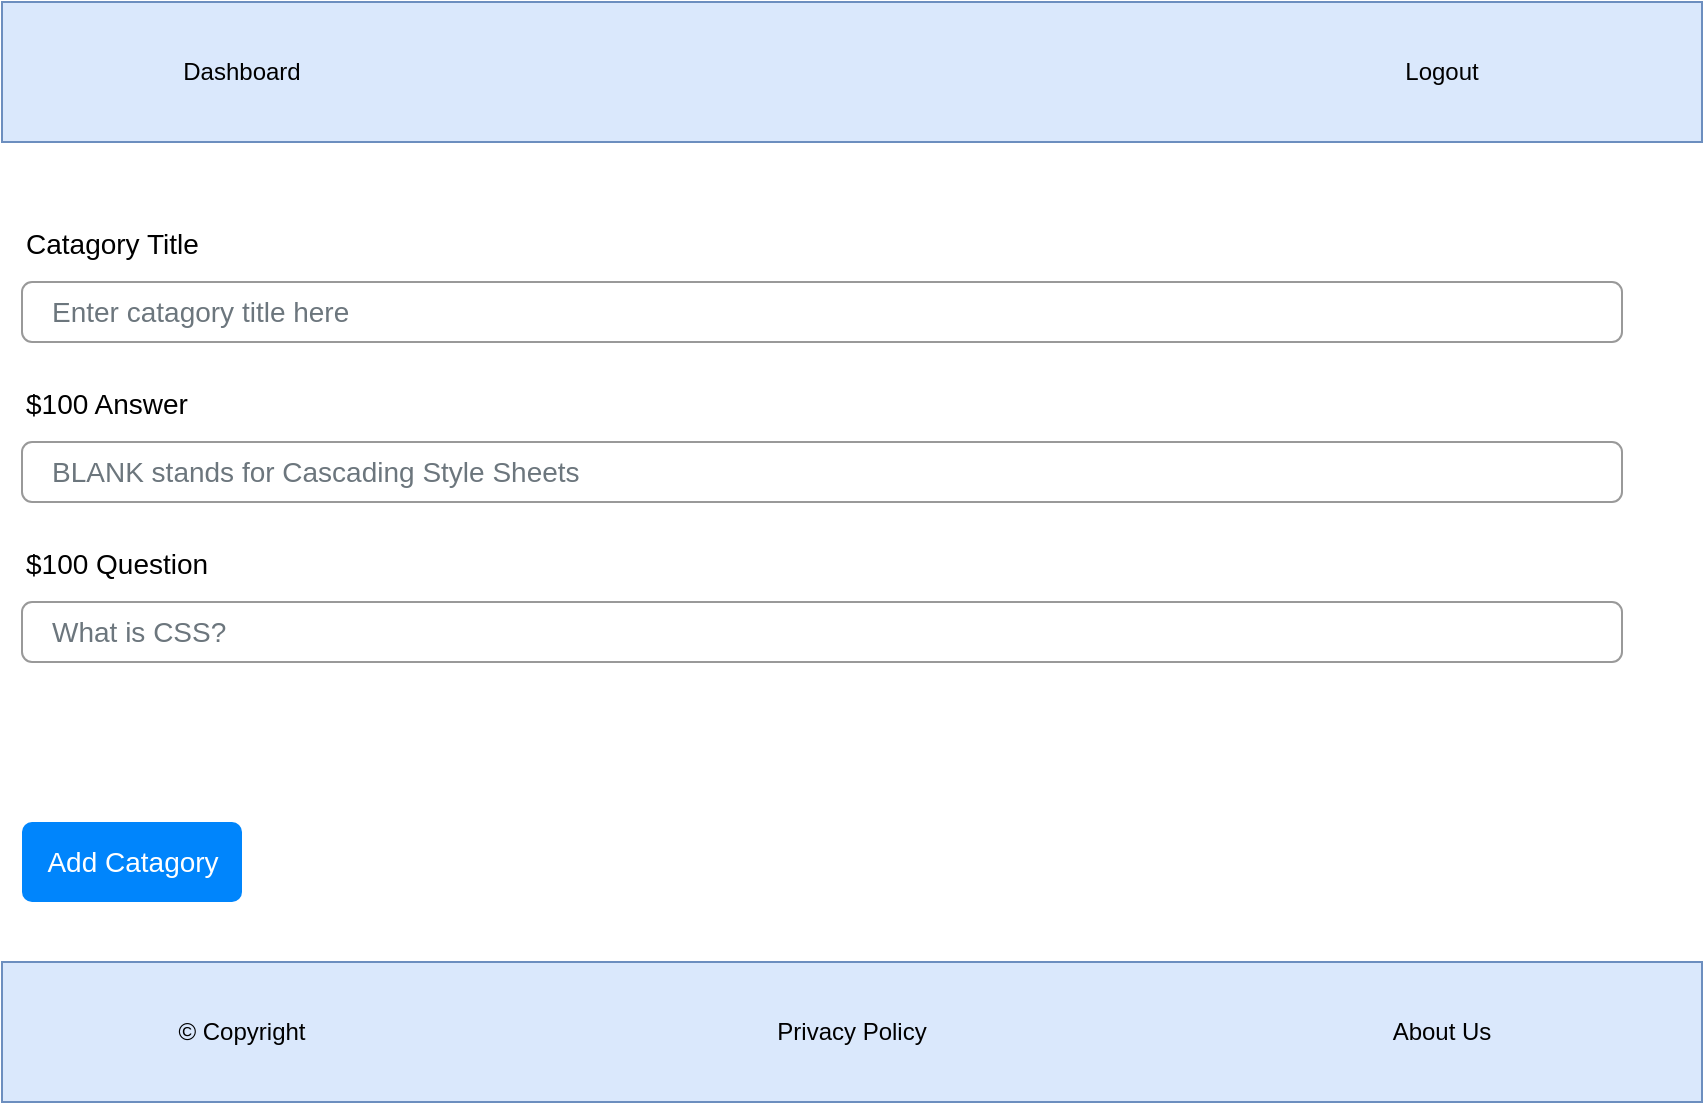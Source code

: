 <mxfile version="20.3.0" type="device"><diagram id="LeW0GwIIXmkcreWbN-zC" name="Page-1"><mxGraphModel dx="862" dy="545" grid="1" gridSize="10" guides="1" tooltips="1" connect="1" arrows="1" fold="1" page="1" pageScale="1" pageWidth="850" pageHeight="1100" math="0" shadow="0"><root><mxCell id="0"/><mxCell id="1" parent="0"/><mxCell id="BHjIfFnK7PsLAPyRQP0X-1" value="" style="rounded=0;whiteSpace=wrap;html=1;fillColor=#dae8fc;strokeColor=#6c8ebf;" vertex="1" parent="1"><mxGeometry width="850" height="70" as="geometry"/></mxCell><mxCell id="BHjIfFnK7PsLAPyRQP0X-2" value="Dashboard" style="text;html=1;strokeColor=none;fillColor=none;align=center;verticalAlign=middle;whiteSpace=wrap;rounded=0;" vertex="1" parent="1"><mxGeometry x="90" y="20" width="60" height="30" as="geometry"/></mxCell><mxCell id="BHjIfFnK7PsLAPyRQP0X-3" value="Logout" style="text;html=1;strokeColor=none;fillColor=none;align=center;verticalAlign=middle;whiteSpace=wrap;rounded=0;" vertex="1" parent="1"><mxGeometry x="690" y="20" width="60" height="30" as="geometry"/></mxCell><mxCell id="BHjIfFnK7PsLAPyRQP0X-4" value="" style="rounded=0;whiteSpace=wrap;html=1;fillColor=#dae8fc;strokeColor=#6c8ebf;" vertex="1" parent="1"><mxGeometry y="480" width="850" height="70" as="geometry"/></mxCell><mxCell id="BHjIfFnK7PsLAPyRQP0X-5" value="© Copyright" style="text;html=1;strokeColor=none;fillColor=none;align=center;verticalAlign=middle;whiteSpace=wrap;rounded=0;" vertex="1" parent="1"><mxGeometry x="80" y="500" width="80" height="30" as="geometry"/></mxCell><mxCell id="BHjIfFnK7PsLAPyRQP0X-6" value="Privacy Policy" style="text;html=1;strokeColor=none;fillColor=none;align=center;verticalAlign=middle;whiteSpace=wrap;rounded=0;" vertex="1" parent="1"><mxGeometry x="385" y="500" width="80" height="30" as="geometry"/></mxCell><mxCell id="BHjIfFnK7PsLAPyRQP0X-7" value="About Us" style="text;html=1;strokeColor=none;fillColor=none;align=center;verticalAlign=middle;whiteSpace=wrap;rounded=0;" vertex="1" parent="1"><mxGeometry x="680" y="500" width="80" height="30" as="geometry"/></mxCell><mxCell id="BHjIfFnK7PsLAPyRQP0X-8" value="Catagory Title" style="fillColor=none;strokeColor=none;align=left;fontSize=14;" vertex="1" parent="1"><mxGeometry width="260" height="40" relative="1" as="geometry"><mxPoint x="10" y="100" as="offset"/></mxGeometry></mxCell><mxCell id="BHjIfFnK7PsLAPyRQP0X-9" value="Enter catagory title here" style="html=1;shadow=0;dashed=0;shape=mxgraph.bootstrap.rrect;rSize=5;fillColor=none;strokeColor=#999999;align=left;spacing=15;fontSize=14;fontColor=#6C767D;" vertex="1" parent="1"><mxGeometry width="800" height="30" relative="1" as="geometry"><mxPoint x="10" y="140" as="offset"/></mxGeometry></mxCell><mxCell id="BHjIfFnK7PsLAPyRQP0X-11" value="$100 Answer" style="fillColor=none;strokeColor=none;align=left;fontSize=14;" vertex="1" parent="1"><mxGeometry width="260" height="40" relative="1" as="geometry"><mxPoint x="10" y="180" as="offset"/></mxGeometry></mxCell><mxCell id="BHjIfFnK7PsLAPyRQP0X-12" value="BLANK stands for Cascading Style Sheets" style="html=1;shadow=0;dashed=0;shape=mxgraph.bootstrap.rrect;rSize=5;fillColor=none;strokeColor=#999999;align=left;spacing=15;fontSize=14;fontColor=#6C767D;" vertex="1" parent="1"><mxGeometry width="800" height="30" relative="1" as="geometry"><mxPoint x="10" y="220" as="offset"/></mxGeometry></mxCell><mxCell id="BHjIfFnK7PsLAPyRQP0X-14" value="Add Catagory" style="html=1;shadow=0;dashed=0;shape=mxgraph.bootstrap.rrect;rSize=5;fillColor=#0085FC;strokeColor=none;align=center;fontSize=14;fontColor=#FFFFFF;" vertex="1" parent="1"><mxGeometry width="110" height="40" relative="1" as="geometry"><mxPoint x="10" y="410" as="offset"/></mxGeometry></mxCell><mxCell id="BHjIfFnK7PsLAPyRQP0X-15" value="$100 Question" style="fillColor=none;strokeColor=none;align=left;fontSize=14;" vertex="1" parent="1"><mxGeometry x="10" y="260" width="260" height="40" as="geometry"/></mxCell><mxCell id="BHjIfFnK7PsLAPyRQP0X-16" value="What is CSS?" style="html=1;shadow=0;dashed=0;shape=mxgraph.bootstrap.rrect;rSize=5;fillColor=none;strokeColor=#999999;align=left;spacing=15;fontSize=14;fontColor=#6C767D;" vertex="1" parent="1"><mxGeometry x="10" y="300" width="800" height="30" as="geometry"/></mxCell></root></mxGraphModel></diagram></mxfile>